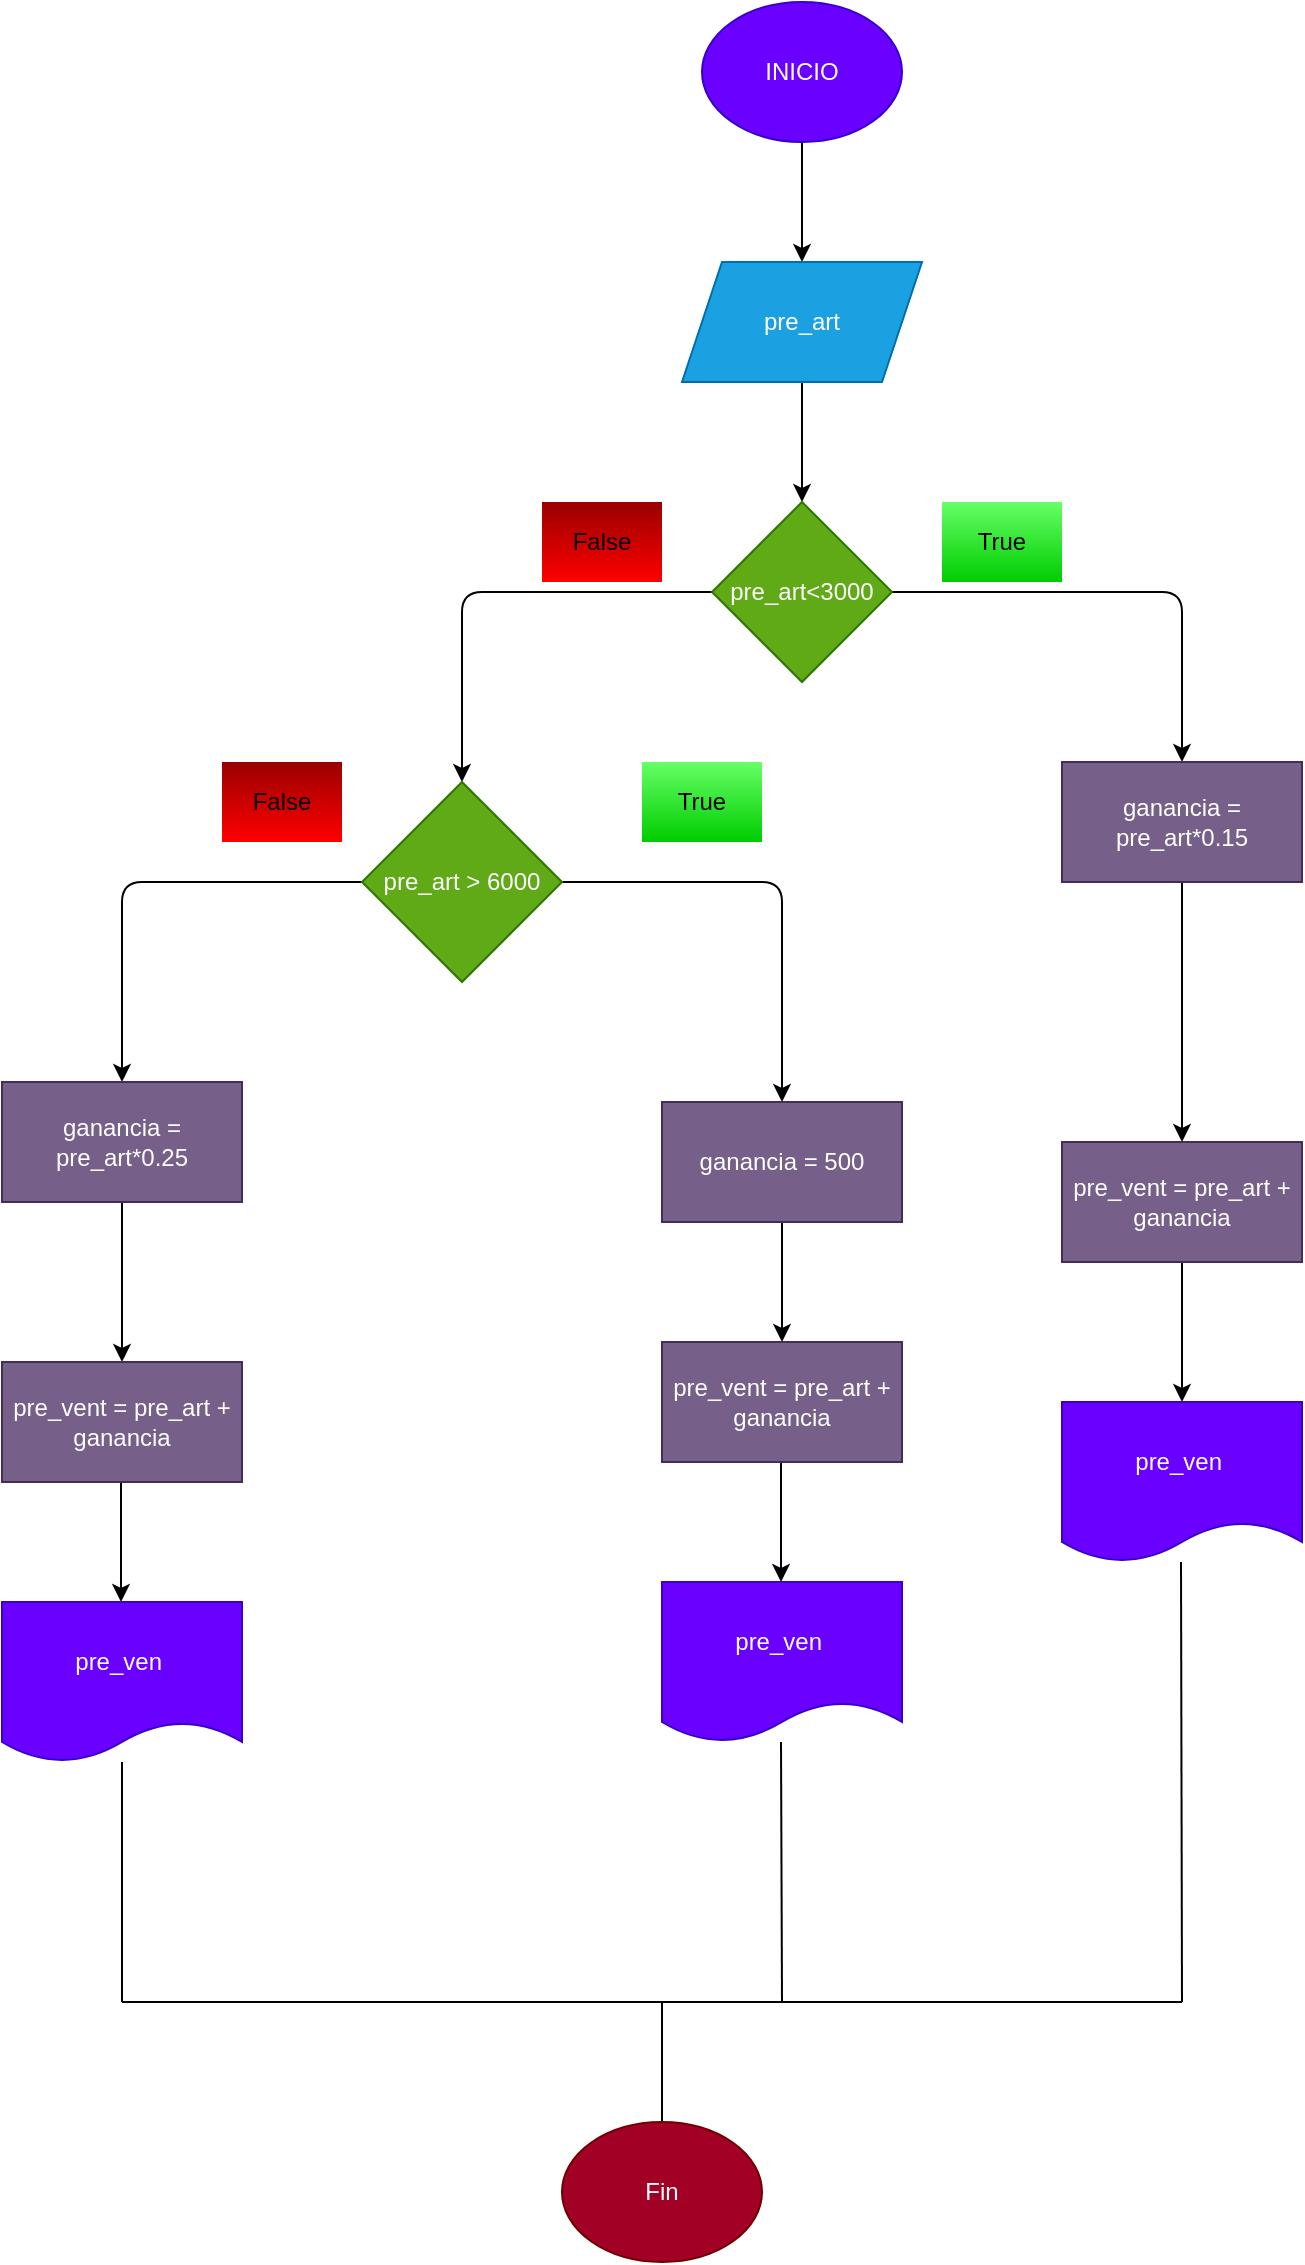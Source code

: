 <mxfile>
    <diagram id="grelNL3Pn1Tz6EF4iMWg" name="Página-1">
        <mxGraphModel dx="740" dy="411" grid="1" gridSize="10" guides="1" tooltips="1" connect="1" arrows="1" fold="1" page="1" pageScale="1" pageWidth="827" pageHeight="1169" math="0" shadow="0">
            <root>
                <mxCell id="0"/>
                <mxCell id="1" parent="0"/>
                <mxCell id="2" value="" style="edgeStyle=none;html=1;" edge="1" parent="1" source="3" target="5">
                    <mxGeometry relative="1" as="geometry">
                        <mxPoint x="400" y="120" as="targetPoint"/>
                    </mxGeometry>
                </mxCell>
                <mxCell id="3" value="INICIO" style="ellipse;whiteSpace=wrap;html=1;fillColor=#6a00ff;fontColor=#ffffff;strokeColor=#3700CC;" vertex="1" parent="1">
                    <mxGeometry x="350" width="100" height="70" as="geometry"/>
                </mxCell>
                <mxCell id="4" value="" style="edgeStyle=none;html=1;" edge="1" parent="1" source="5">
                    <mxGeometry relative="1" as="geometry">
                        <mxPoint x="400" y="250" as="targetPoint"/>
                    </mxGeometry>
                </mxCell>
                <mxCell id="5" value="pre_art" style="shape=parallelogram;perimeter=parallelogramPerimeter;whiteSpace=wrap;html=1;fixedSize=1;fillColor=#1ba1e2;fontColor=#ffffff;strokeColor=#006EAF;" vertex="1" parent="1">
                    <mxGeometry x="340" y="130" width="120" height="60" as="geometry"/>
                </mxCell>
                <mxCell id="6" style="edgeStyle=none;html=1;" edge="1" parent="1" source="8">
                    <mxGeometry relative="1" as="geometry">
                        <mxPoint x="590" y="380" as="targetPoint"/>
                        <Array as="points">
                            <mxPoint x="590" y="295"/>
                        </Array>
                    </mxGeometry>
                </mxCell>
                <mxCell id="7" style="edgeStyle=none;html=1;" edge="1" parent="1" source="8">
                    <mxGeometry relative="1" as="geometry">
                        <mxPoint x="230" y="390" as="targetPoint"/>
                        <Array as="points">
                            <mxPoint x="230" y="295"/>
                        </Array>
                    </mxGeometry>
                </mxCell>
                <mxCell id="8" value="pre_art&amp;lt;3000" style="rhombus;whiteSpace=wrap;html=1;fillColor=#60a917;fontColor=#ffffff;strokeColor=#2D7600;" vertex="1" parent="1">
                    <mxGeometry x="355" y="250" width="90" height="90" as="geometry"/>
                </mxCell>
                <mxCell id="9" style="edgeStyle=none;html=1;entryX=0.5;entryY=0;entryDx=0;entryDy=0;" edge="1" parent="1" source="10" target="13">
                    <mxGeometry relative="1" as="geometry">
                        <mxPoint x="590" y="660" as="targetPoint"/>
                    </mxGeometry>
                </mxCell>
                <mxCell id="10" value="ganancia = pre_art*0.15" style="rounded=0;whiteSpace=wrap;html=1;fillColor=#76608a;fontColor=#ffffff;strokeColor=#432D57;" vertex="1" parent="1">
                    <mxGeometry x="530" y="380" width="120" height="60" as="geometry"/>
                </mxCell>
                <mxCell id="11" value="pre_ven&amp;nbsp;" style="shape=document;whiteSpace=wrap;html=1;boundedLbl=1;size=0.25;fillColor=#6a00ff;fontColor=#ffffff;strokeColor=#3700CC;" vertex="1" parent="1">
                    <mxGeometry x="530" y="700" width="120" height="80" as="geometry"/>
                </mxCell>
                <mxCell id="12" style="edgeStyle=none;html=1;" edge="1" parent="1" source="13" target="11">
                    <mxGeometry relative="1" as="geometry"/>
                </mxCell>
                <mxCell id="13" value="pre_vent = pre_art + ganancia" style="rounded=0;whiteSpace=wrap;html=1;fillColor=#6d8764;fontColor=#ffffff;strokeColor=#3A5431;" vertex="1" parent="1">
                    <mxGeometry x="530" y="570" width="120" height="60" as="geometry"/>
                </mxCell>
                <mxCell id="14" style="edgeStyle=none;html=1;" edge="1" parent="1" source="16">
                    <mxGeometry relative="1" as="geometry">
                        <mxPoint x="390" y="550" as="targetPoint"/>
                        <Array as="points">
                            <mxPoint x="390" y="440"/>
                        </Array>
                    </mxGeometry>
                </mxCell>
                <mxCell id="15" style="edgeStyle=none;html=1;" edge="1" parent="1" source="16">
                    <mxGeometry relative="1" as="geometry">
                        <mxPoint x="60" y="540" as="targetPoint"/>
                        <Array as="points">
                            <mxPoint x="60" y="440"/>
                        </Array>
                    </mxGeometry>
                </mxCell>
                <mxCell id="16" value="pre_art &amp;gt; 6000" style="rhombus;whiteSpace=wrap;html=1;fillColor=#60a917;fontColor=#ffffff;strokeColor=#2D7600;" vertex="1" parent="1">
                    <mxGeometry x="180" y="390" width="100" height="100" as="geometry"/>
                </mxCell>
                <mxCell id="17" value="" style="edgeStyle=none;html=1;" edge="1" parent="1" source="18" target="19">
                    <mxGeometry relative="1" as="geometry"/>
                </mxCell>
                <mxCell id="18" value="ganancia = 500" style="rounded=0;whiteSpace=wrap;html=1;fillColor=#6d8764;fontColor=#ffffff;strokeColor=#3A5431;" vertex="1" parent="1">
                    <mxGeometry x="330" y="550" width="120" height="60" as="geometry"/>
                </mxCell>
                <mxCell id="19" value="pre_vent = pre_art + ganancia" style="whiteSpace=wrap;html=1;rounded=0;fillColor=#6d8764;fontColor=#ffffff;strokeColor=#3A5431;" vertex="1" parent="1">
                    <mxGeometry x="330" y="670" width="120" height="60" as="geometry"/>
                </mxCell>
                <mxCell id="20" style="edgeStyle=none;html=1;" edge="1" parent="1">
                    <mxGeometry relative="1" as="geometry">
                        <mxPoint x="389.5" y="730" as="sourcePoint"/>
                        <mxPoint x="389.5" y="790" as="targetPoint"/>
                    </mxGeometry>
                </mxCell>
                <mxCell id="21" value="pre_ven&amp;nbsp;" style="shape=document;whiteSpace=wrap;html=1;boundedLbl=1;size=0.25;fillColor=#6a00ff;fontColor=#ffffff;strokeColor=#3700CC;" vertex="1" parent="1">
                    <mxGeometry x="330" y="790" width="120" height="80" as="geometry"/>
                </mxCell>
                <mxCell id="22" value="" style="edgeStyle=none;html=1;" edge="1" parent="1" source="23">
                    <mxGeometry relative="1" as="geometry">
                        <mxPoint x="60" y="680" as="targetPoint"/>
                    </mxGeometry>
                </mxCell>
                <mxCell id="23" value="ganancia = pre_art*0.25" style="rounded=0;whiteSpace=wrap;html=1;fillColor=#6d8764;fontColor=#ffffff;strokeColor=#3A5431;" vertex="1" parent="1">
                    <mxGeometry y="540" width="120" height="60" as="geometry"/>
                </mxCell>
                <mxCell id="24" value="pre_vent = pre_art + ganancia" style="whiteSpace=wrap;html=1;rounded=0;fillColor=#6d8764;fontColor=#ffffff;strokeColor=#3A5431;" vertex="1" parent="1">
                    <mxGeometry y="680" width="120" height="60" as="geometry"/>
                </mxCell>
                <mxCell id="25" style="edgeStyle=none;html=1;" edge="1" parent="1">
                    <mxGeometry relative="1" as="geometry">
                        <mxPoint x="59.5" y="740" as="sourcePoint"/>
                        <mxPoint x="59.5" y="800" as="targetPoint"/>
                    </mxGeometry>
                </mxCell>
                <mxCell id="26" value="pre_ven&amp;nbsp;" style="shape=document;whiteSpace=wrap;html=1;boundedLbl=1;size=0.25;fillColor=#6a00ff;fontColor=#ffffff;strokeColor=#3700CC;" vertex="1" parent="1">
                    <mxGeometry y="800" width="120" height="80" as="geometry"/>
                </mxCell>
                <mxCell id="27" value="" style="endArrow=none;html=1;" edge="1" parent="1" source="26">
                    <mxGeometry width="50" height="50" relative="1" as="geometry">
                        <mxPoint x="320" y="850" as="sourcePoint"/>
                        <mxPoint x="60" y="1000" as="targetPoint"/>
                    </mxGeometry>
                </mxCell>
                <mxCell id="28" value="" style="endArrow=none;html=1;" edge="1" parent="1">
                    <mxGeometry width="50" height="50" relative="1" as="geometry">
                        <mxPoint x="389.5" y="870" as="sourcePoint"/>
                        <mxPoint x="390" y="1000" as="targetPoint"/>
                    </mxGeometry>
                </mxCell>
                <mxCell id="29" value="" style="endArrow=none;html=1;" edge="1" parent="1">
                    <mxGeometry width="50" height="50" relative="1" as="geometry">
                        <mxPoint x="589.5" y="780" as="sourcePoint"/>
                        <mxPoint x="590" y="1000" as="targetPoint"/>
                    </mxGeometry>
                </mxCell>
                <mxCell id="30" value="" style="endArrow=none;html=1;" edge="1" parent="1">
                    <mxGeometry width="50" height="50" relative="1" as="geometry">
                        <mxPoint x="590" y="1000" as="sourcePoint"/>
                        <mxPoint x="60" y="1000" as="targetPoint"/>
                    </mxGeometry>
                </mxCell>
                <mxCell id="31" value="" style="endArrow=classic;html=1;" edge="1" parent="1">
                    <mxGeometry width="50" height="50" relative="1" as="geometry">
                        <mxPoint x="330" y="1000" as="sourcePoint"/>
                        <mxPoint x="330" y="1070" as="targetPoint"/>
                    </mxGeometry>
                </mxCell>
                <mxCell id="32" value="Fin" style="ellipse;whiteSpace=wrap;html=1;fillColor=#a20025;fontColor=#ffffff;strokeColor=#6F0000;" vertex="1" parent="1">
                    <mxGeometry x="280" y="1060" width="100" height="70" as="geometry"/>
                </mxCell>
                <mxCell id="33" value="&lt;font color=&quot;#000000&quot;&gt;True&lt;/font&gt;" style="text;html=1;strokeColor=none;fillColor=#66FF66;align=center;verticalAlign=middle;whiteSpace=wrap;rounded=0;fontColor=#009900;glass=0;gradientColor=#00CC00;" vertex="1" parent="1">
                    <mxGeometry x="470" y="250" width="60" height="40" as="geometry"/>
                </mxCell>
                <mxCell id="34" value="&lt;font color=&quot;#000000&quot;&gt;True&lt;/font&gt;" style="text;html=1;strokeColor=none;fillColor=#66FF66;align=center;verticalAlign=middle;whiteSpace=wrap;rounded=0;fontColor=#009900;glass=0;gradientColor=#00CC00;" vertex="1" parent="1">
                    <mxGeometry x="320" y="380" width="60" height="40" as="geometry"/>
                </mxCell>
                <mxCell id="35" value="&lt;font color=&quot;#000000&quot;&gt;False&lt;/font&gt;" style="text;html=1;strokeColor=none;fillColor=#990000;align=center;verticalAlign=middle;whiteSpace=wrap;rounded=0;fontColor=#009900;glass=0;gradientColor=#FF0000;" vertex="1" parent="1">
                    <mxGeometry x="270" y="250" width="60" height="40" as="geometry"/>
                </mxCell>
                <mxCell id="36" value="&lt;font color=&quot;#000000&quot;&gt;False&lt;/font&gt;" style="text;html=1;strokeColor=none;fillColor=#990000;align=center;verticalAlign=middle;whiteSpace=wrap;rounded=0;fontColor=#009900;glass=0;gradientColor=#FF0000;" vertex="1" parent="1">
                    <mxGeometry x="110" y="380" width="60" height="40" as="geometry"/>
                </mxCell>
                <mxCell id="37" value="ganancia = pre_art*0.25" style="rounded=0;whiteSpace=wrap;html=1;fillColor=#76608a;fontColor=#ffffff;strokeColor=#432D57;" vertex="1" parent="1">
                    <mxGeometry y="540" width="120" height="60" as="geometry"/>
                </mxCell>
                <mxCell id="38" value="pre_vent = pre_art + ganancia" style="whiteSpace=wrap;html=1;rounded=0;fillColor=#76608a;fontColor=#ffffff;strokeColor=#432D57;" vertex="1" parent="1">
                    <mxGeometry y="680" width="120" height="60" as="geometry"/>
                </mxCell>
                <mxCell id="39" value="pre_vent = pre_art + ganancia" style="whiteSpace=wrap;html=1;rounded=0;fillColor=#76608a;fontColor=#ffffff;strokeColor=#432D57;" vertex="1" parent="1">
                    <mxGeometry x="330" y="670" width="120" height="60" as="geometry"/>
                </mxCell>
                <mxCell id="40" value="ganancia = 500" style="rounded=0;whiteSpace=wrap;html=1;fillColor=#76608a;fontColor=#ffffff;strokeColor=#432D57;" vertex="1" parent="1">
                    <mxGeometry x="330" y="550" width="120" height="60" as="geometry"/>
                </mxCell>
                <mxCell id="41" value="pre_vent = pre_art + ganancia" style="rounded=0;whiteSpace=wrap;html=1;fillColor=#76608a;fontColor=#ffffff;strokeColor=#432D57;" vertex="1" parent="1">
                    <mxGeometry x="530" y="570" width="120" height="60" as="geometry"/>
                </mxCell>
            </root>
        </mxGraphModel>
    </diagram>
</mxfile>